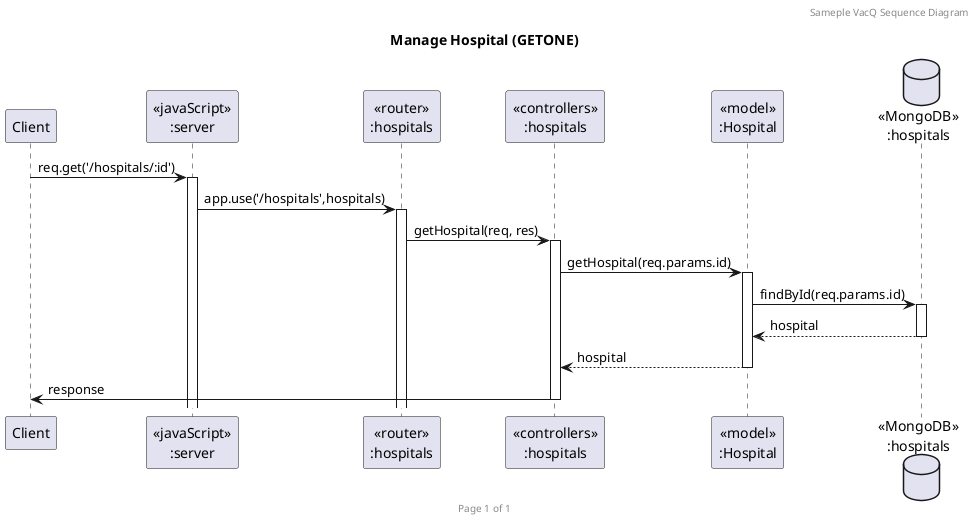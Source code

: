 @startuml Manage Hospital (GETONE)

header Sameple VacQ Sequence Diagram
footer Page %page% of %lastpage%
title "Manage Hospital (GETONE)"

participant "Client" as client
participant "<<javaScript>>\n:server" as server
participant "<<router>>\n:hospitals" as routerHospitals
participant "<<controllers>>\n:hospitals" as controllersHospitals
participant "<<model>>\n:Hospital" as modelHospital
database "<<MongoDB>>\n:hospitals" as HospitalsDatabase

client->server ++:req.get('/hospitals/:id')
server->routerHospitals ++:app.use('/hospitals',hospitals)
routerHospitals -> controllersHospitals ++:getHospital(req, res)
controllersHospitals->modelHospital ++:getHospital(req.params.id)
modelHospital ->HospitalsDatabase ++: findById(req.params.id)
HospitalsDatabase --> modelHospital --: hospital
controllersHospitals <-- modelHospital --:hospital
controllersHospitals->client --:response


@enduml